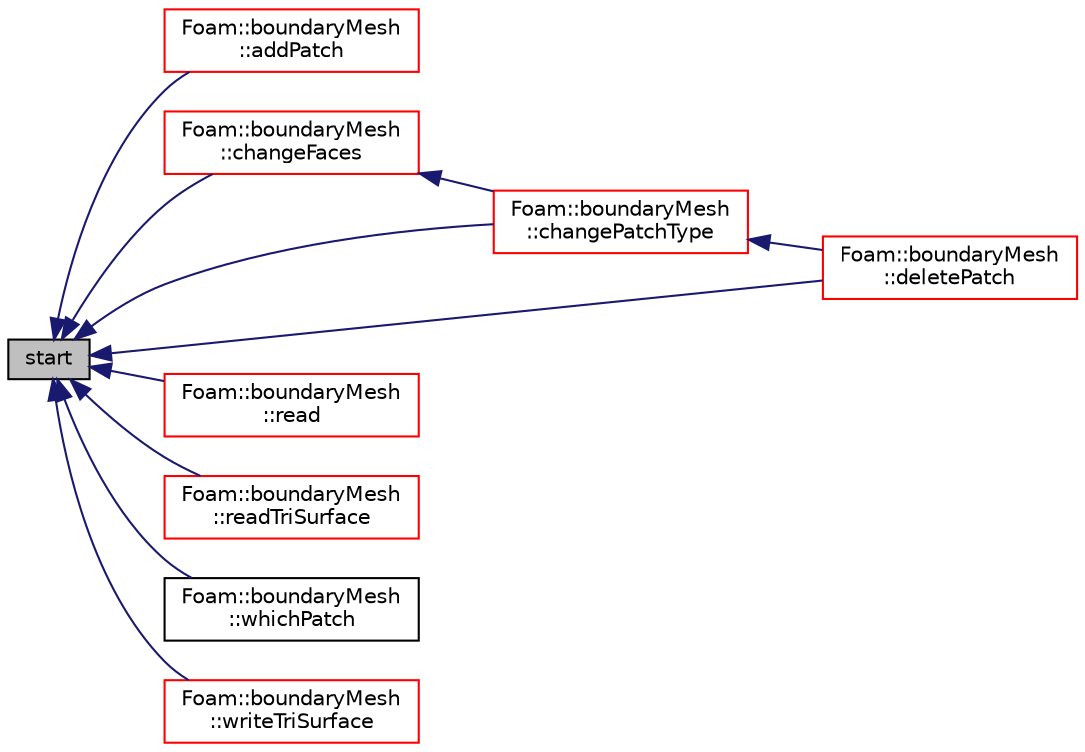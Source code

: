 digraph "start"
{
  bgcolor="transparent";
  edge [fontname="Helvetica",fontsize="10",labelfontname="Helvetica",labelfontsize="10"];
  node [fontname="Helvetica",fontsize="10",shape=record];
  rankdir="LR";
  Node1 [label="start",height=0.2,width=0.4,color="black", fillcolor="grey75", style="filled", fontcolor="black"];
  Node1 -> Node2 [dir="back",color="midnightblue",fontsize="10",style="solid",fontname="Helvetica"];
  Node2 [label="Foam::boundaryMesh\l::addPatch",height=0.2,width=0.4,color="red",URL="$a00146.html#a09c4e5c8d34934fb4a87b7e358903ec2",tooltip="Add to back of patch list. "];
  Node1 -> Node3 [dir="back",color="midnightblue",fontsize="10",style="solid",fontname="Helvetica"];
  Node3 [label="Foam::boundaryMesh\l::changeFaces",height=0.2,width=0.4,color="red",URL="$a00146.html#aa3edbdb390a2b28fbb17a16562278186",tooltip="Recalculate face ordering and patches. Return old to new. "];
  Node3 -> Node4 [dir="back",color="midnightblue",fontsize="10",style="solid",fontname="Helvetica"];
  Node4 [label="Foam::boundaryMesh\l::changePatchType",height=0.2,width=0.4,color="red",URL="$a00146.html#ae598cc11969a83a0ecf2be3e967948dd",tooltip="Change patch. "];
  Node4 -> Node5 [dir="back",color="midnightblue",fontsize="10",style="solid",fontname="Helvetica"];
  Node5 [label="Foam::boundaryMesh\l::deletePatch",height=0.2,width=0.4,color="red",URL="$a00146.html#a35bae3d1fccc75f1edba03069229ce71",tooltip="Delete from patch list. "];
  Node1 -> Node4 [dir="back",color="midnightblue",fontsize="10",style="solid",fontname="Helvetica"];
  Node1 -> Node5 [dir="back",color="midnightblue",fontsize="10",style="solid",fontname="Helvetica"];
  Node1 -> Node6 [dir="back",color="midnightblue",fontsize="10",style="solid",fontname="Helvetica"];
  Node6 [label="Foam::boundaryMesh\l::read",height=0.2,width=0.4,color="red",URL="$a00146.html#ad75a6a0d6490bd22adad55646a22e51b",tooltip="Read from boundaryMesh of polyMesh. "];
  Node1 -> Node7 [dir="back",color="midnightblue",fontsize="10",style="solid",fontname="Helvetica"];
  Node7 [label="Foam::boundaryMesh\l::readTriSurface",height=0.2,width=0.4,color="red",URL="$a00146.html#a2ee25ae613c57256a825ff088edc0839",tooltip="Read from triSurface. "];
  Node1 -> Node8 [dir="back",color="midnightblue",fontsize="10",style="solid",fontname="Helvetica"];
  Node8 [label="Foam::boundaryMesh\l::whichPatch",height=0.2,width=0.4,color="black",URL="$a00146.html#a06924b66f1871b6a99363c4fb6625b01",tooltip="Get index of patch face is in. "];
  Node1 -> Node9 [dir="back",color="midnightblue",fontsize="10",style="solid",fontname="Helvetica"];
  Node9 [label="Foam::boundaryMesh\l::writeTriSurface",height=0.2,width=0.4,color="red",URL="$a00146.html#a79443a0e738c0e7e5bba68618c154e5b",tooltip="Write to file. "];
}
